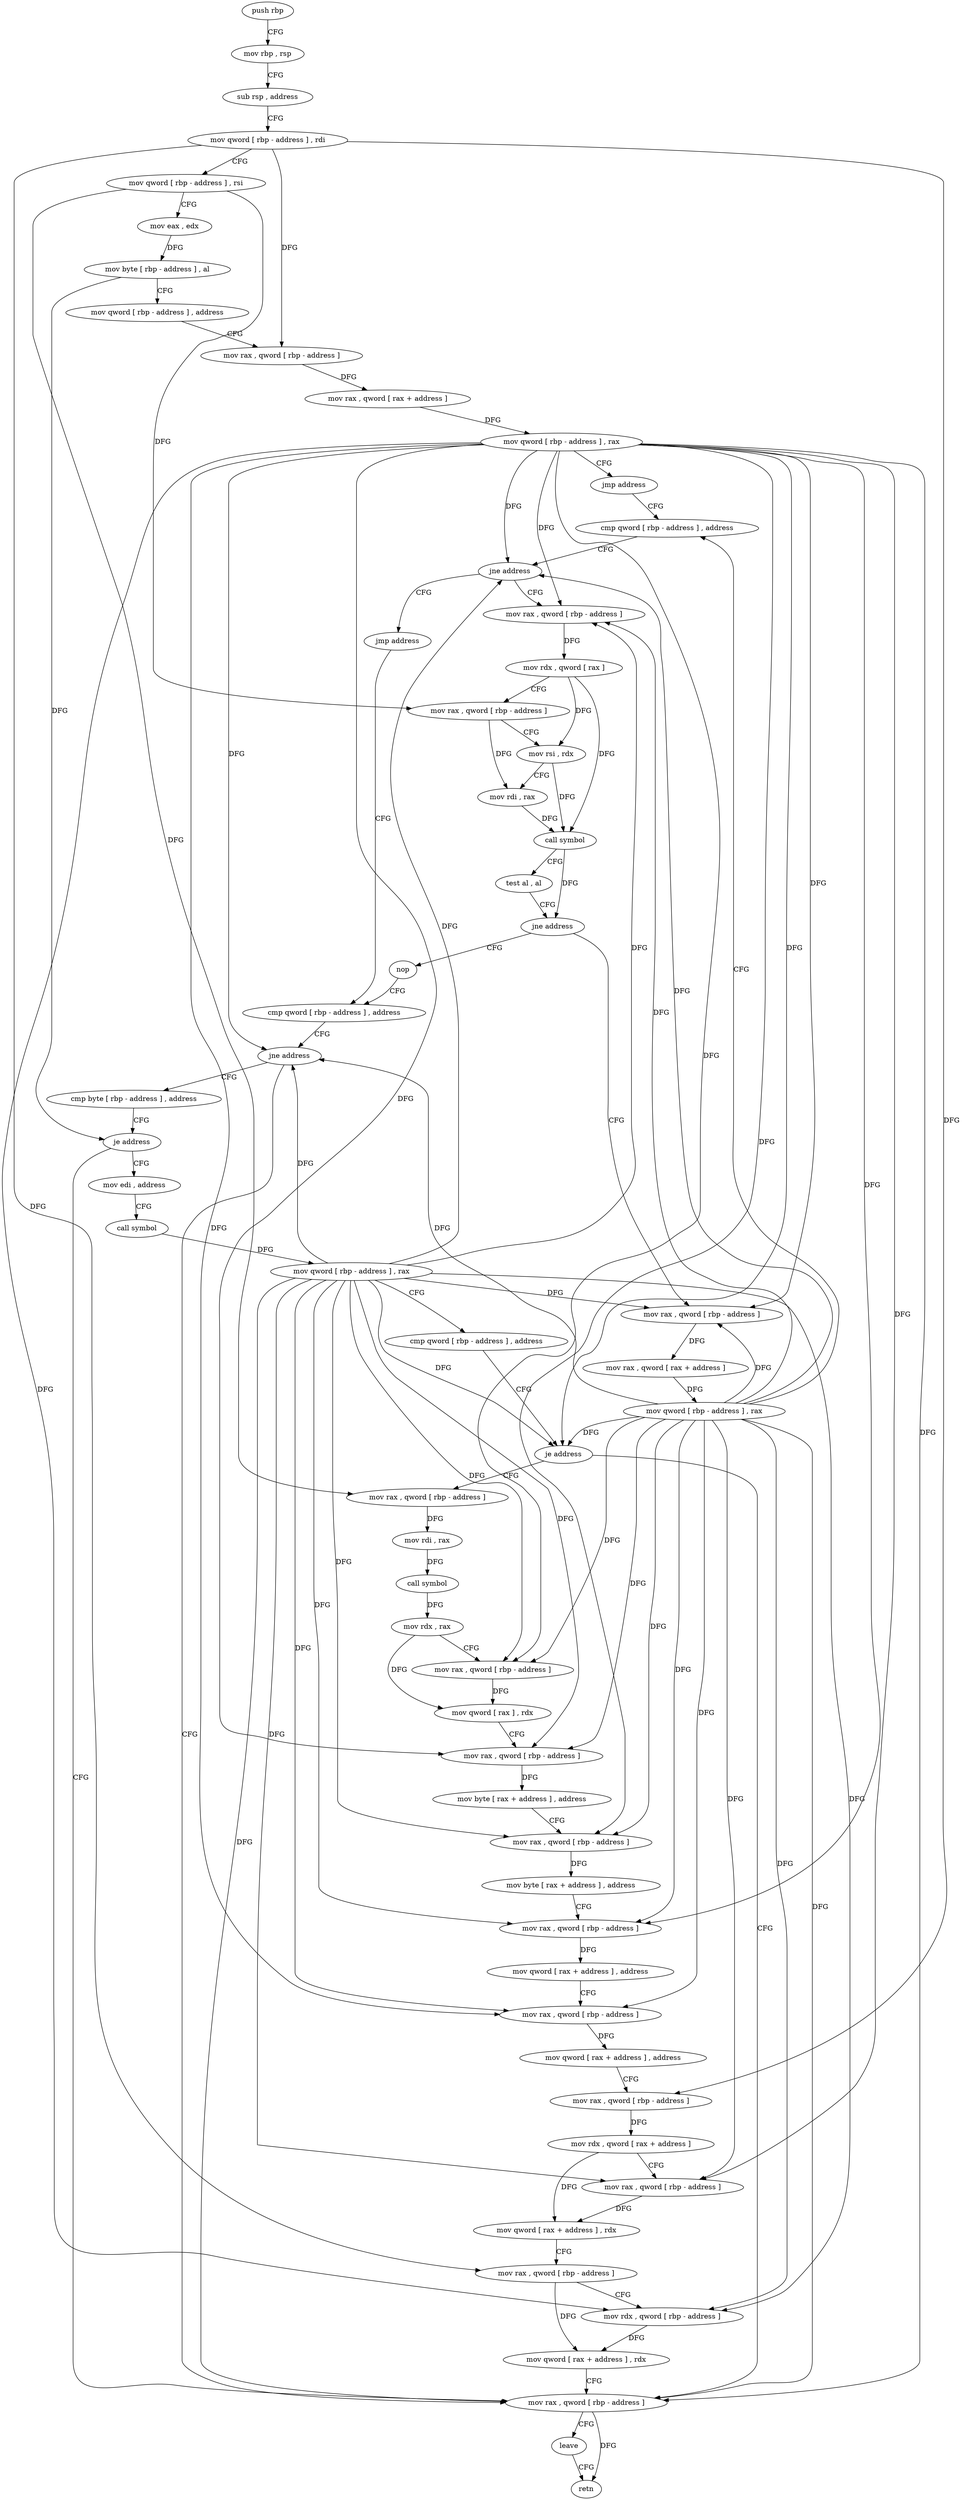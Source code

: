 digraph "func" {
"97249" [label = "push rbp" ]
"97250" [label = "mov rbp , rsp" ]
"97253" [label = "sub rsp , address" ]
"97257" [label = "mov qword [ rbp - address ] , rdi" ]
"97261" [label = "mov qword [ rbp - address ] , rsi" ]
"97265" [label = "mov eax , edx" ]
"97267" [label = "mov byte [ rbp - address ] , al" ]
"97270" [label = "mov qword [ rbp - address ] , address" ]
"97278" [label = "mov rax , qword [ rbp - address ]" ]
"97282" [label = "mov rax , qword [ rax + address ]" ]
"97286" [label = "mov qword [ rbp - address ] , rax" ]
"97290" [label = "jmp address" ]
"97330" [label = "cmp qword [ rbp - address ] , address" ]
"97335" [label = "jne address" ]
"97292" [label = "mov rax , qword [ rbp - address ]" ]
"97337" [label = "jmp address" ]
"97296" [label = "mov rdx , qword [ rax ]" ]
"97299" [label = "mov rax , qword [ rbp - address ]" ]
"97303" [label = "mov rsi , rdx" ]
"97306" [label = "mov rdi , rax" ]
"97309" [label = "call symbol" ]
"97314" [label = "test al , al" ]
"97316" [label = "jne address" ]
"97339" [label = "nop" ]
"97318" [label = "mov rax , qword [ rbp - address ]" ]
"97340" [label = "cmp qword [ rbp - address ] , address" ]
"97322" [label = "mov rax , qword [ rax + address ]" ]
"97326" [label = "mov qword [ rbp - address ] , rax" ]
"97345" [label = "jne address" ]
"97464" [label = "mov rax , qword [ rbp - address ]" ]
"97347" [label = "cmp byte [ rbp - address ] , address" ]
"97468" [label = "leave" ]
"97469" [label = "retn" ]
"97351" [label = "je address" ]
"97353" [label = "mov edi , address" ]
"97358" [label = "call symbol" ]
"97363" [label = "mov qword [ rbp - address ] , rax" ]
"97367" [label = "cmp qword [ rbp - address ] , address" ]
"97372" [label = "je address" ]
"97374" [label = "mov rax , qword [ rbp - address ]" ]
"97378" [label = "mov rdi , rax" ]
"97381" [label = "call symbol" ]
"97386" [label = "mov rdx , rax" ]
"97389" [label = "mov rax , qword [ rbp - address ]" ]
"97393" [label = "mov qword [ rax ] , rdx" ]
"97396" [label = "mov rax , qword [ rbp - address ]" ]
"97400" [label = "mov byte [ rax + address ] , address" ]
"97404" [label = "mov rax , qword [ rbp - address ]" ]
"97408" [label = "mov byte [ rax + address ] , address" ]
"97412" [label = "mov rax , qword [ rbp - address ]" ]
"97416" [label = "mov qword [ rax + address ] , address" ]
"97424" [label = "mov rax , qword [ rbp - address ]" ]
"97428" [label = "mov qword [ rax + address ] , address" ]
"97436" [label = "mov rax , qword [ rbp - address ]" ]
"97440" [label = "mov rdx , qword [ rax + address ]" ]
"97444" [label = "mov rax , qword [ rbp - address ]" ]
"97448" [label = "mov qword [ rax + address ] , rdx" ]
"97452" [label = "mov rax , qword [ rbp - address ]" ]
"97456" [label = "mov rdx , qword [ rbp - address ]" ]
"97460" [label = "mov qword [ rax + address ] , rdx" ]
"97249" -> "97250" [ label = "CFG" ]
"97250" -> "97253" [ label = "CFG" ]
"97253" -> "97257" [ label = "CFG" ]
"97257" -> "97261" [ label = "CFG" ]
"97257" -> "97278" [ label = "DFG" ]
"97257" -> "97436" [ label = "DFG" ]
"97257" -> "97452" [ label = "DFG" ]
"97261" -> "97265" [ label = "CFG" ]
"97261" -> "97299" [ label = "DFG" ]
"97261" -> "97374" [ label = "DFG" ]
"97265" -> "97267" [ label = "DFG" ]
"97267" -> "97270" [ label = "CFG" ]
"97267" -> "97351" [ label = "DFG" ]
"97270" -> "97278" [ label = "CFG" ]
"97278" -> "97282" [ label = "DFG" ]
"97282" -> "97286" [ label = "DFG" ]
"97286" -> "97290" [ label = "CFG" ]
"97286" -> "97335" [ label = "DFG" ]
"97286" -> "97292" [ label = "DFG" ]
"97286" -> "97318" [ label = "DFG" ]
"97286" -> "97345" [ label = "DFG" ]
"97286" -> "97464" [ label = "DFG" ]
"97286" -> "97372" [ label = "DFG" ]
"97286" -> "97389" [ label = "DFG" ]
"97286" -> "97396" [ label = "DFG" ]
"97286" -> "97404" [ label = "DFG" ]
"97286" -> "97412" [ label = "DFG" ]
"97286" -> "97424" [ label = "DFG" ]
"97286" -> "97444" [ label = "DFG" ]
"97286" -> "97456" [ label = "DFG" ]
"97290" -> "97330" [ label = "CFG" ]
"97330" -> "97335" [ label = "CFG" ]
"97335" -> "97292" [ label = "CFG" ]
"97335" -> "97337" [ label = "CFG" ]
"97292" -> "97296" [ label = "DFG" ]
"97337" -> "97340" [ label = "CFG" ]
"97296" -> "97299" [ label = "CFG" ]
"97296" -> "97303" [ label = "DFG" ]
"97296" -> "97309" [ label = "DFG" ]
"97299" -> "97303" [ label = "CFG" ]
"97299" -> "97306" [ label = "DFG" ]
"97303" -> "97306" [ label = "CFG" ]
"97303" -> "97309" [ label = "DFG" ]
"97306" -> "97309" [ label = "DFG" ]
"97309" -> "97314" [ label = "CFG" ]
"97309" -> "97316" [ label = "DFG" ]
"97314" -> "97316" [ label = "CFG" ]
"97316" -> "97339" [ label = "CFG" ]
"97316" -> "97318" [ label = "CFG" ]
"97339" -> "97340" [ label = "CFG" ]
"97318" -> "97322" [ label = "DFG" ]
"97340" -> "97345" [ label = "CFG" ]
"97322" -> "97326" [ label = "DFG" ]
"97326" -> "97330" [ label = "CFG" ]
"97326" -> "97335" [ label = "DFG" ]
"97326" -> "97292" [ label = "DFG" ]
"97326" -> "97318" [ label = "DFG" ]
"97326" -> "97345" [ label = "DFG" ]
"97326" -> "97464" [ label = "DFG" ]
"97326" -> "97372" [ label = "DFG" ]
"97326" -> "97389" [ label = "DFG" ]
"97326" -> "97396" [ label = "DFG" ]
"97326" -> "97404" [ label = "DFG" ]
"97326" -> "97412" [ label = "DFG" ]
"97326" -> "97424" [ label = "DFG" ]
"97326" -> "97444" [ label = "DFG" ]
"97326" -> "97456" [ label = "DFG" ]
"97345" -> "97464" [ label = "CFG" ]
"97345" -> "97347" [ label = "CFG" ]
"97464" -> "97468" [ label = "CFG" ]
"97464" -> "97469" [ label = "DFG" ]
"97347" -> "97351" [ label = "CFG" ]
"97468" -> "97469" [ label = "CFG" ]
"97351" -> "97464" [ label = "CFG" ]
"97351" -> "97353" [ label = "CFG" ]
"97353" -> "97358" [ label = "CFG" ]
"97358" -> "97363" [ label = "DFG" ]
"97363" -> "97367" [ label = "CFG" ]
"97363" -> "97335" [ label = "DFG" ]
"97363" -> "97292" [ label = "DFG" ]
"97363" -> "97318" [ label = "DFG" ]
"97363" -> "97345" [ label = "DFG" ]
"97363" -> "97464" [ label = "DFG" ]
"97363" -> "97372" [ label = "DFG" ]
"97363" -> "97389" [ label = "DFG" ]
"97363" -> "97396" [ label = "DFG" ]
"97363" -> "97404" [ label = "DFG" ]
"97363" -> "97412" [ label = "DFG" ]
"97363" -> "97424" [ label = "DFG" ]
"97363" -> "97444" [ label = "DFG" ]
"97363" -> "97456" [ label = "DFG" ]
"97367" -> "97372" [ label = "CFG" ]
"97372" -> "97464" [ label = "CFG" ]
"97372" -> "97374" [ label = "CFG" ]
"97374" -> "97378" [ label = "DFG" ]
"97378" -> "97381" [ label = "DFG" ]
"97381" -> "97386" [ label = "DFG" ]
"97386" -> "97389" [ label = "CFG" ]
"97386" -> "97393" [ label = "DFG" ]
"97389" -> "97393" [ label = "DFG" ]
"97393" -> "97396" [ label = "CFG" ]
"97396" -> "97400" [ label = "DFG" ]
"97400" -> "97404" [ label = "CFG" ]
"97404" -> "97408" [ label = "DFG" ]
"97408" -> "97412" [ label = "CFG" ]
"97412" -> "97416" [ label = "DFG" ]
"97416" -> "97424" [ label = "CFG" ]
"97424" -> "97428" [ label = "DFG" ]
"97428" -> "97436" [ label = "CFG" ]
"97436" -> "97440" [ label = "DFG" ]
"97440" -> "97444" [ label = "CFG" ]
"97440" -> "97448" [ label = "DFG" ]
"97444" -> "97448" [ label = "DFG" ]
"97448" -> "97452" [ label = "CFG" ]
"97452" -> "97456" [ label = "CFG" ]
"97452" -> "97460" [ label = "DFG" ]
"97456" -> "97460" [ label = "DFG" ]
"97460" -> "97464" [ label = "CFG" ]
}
